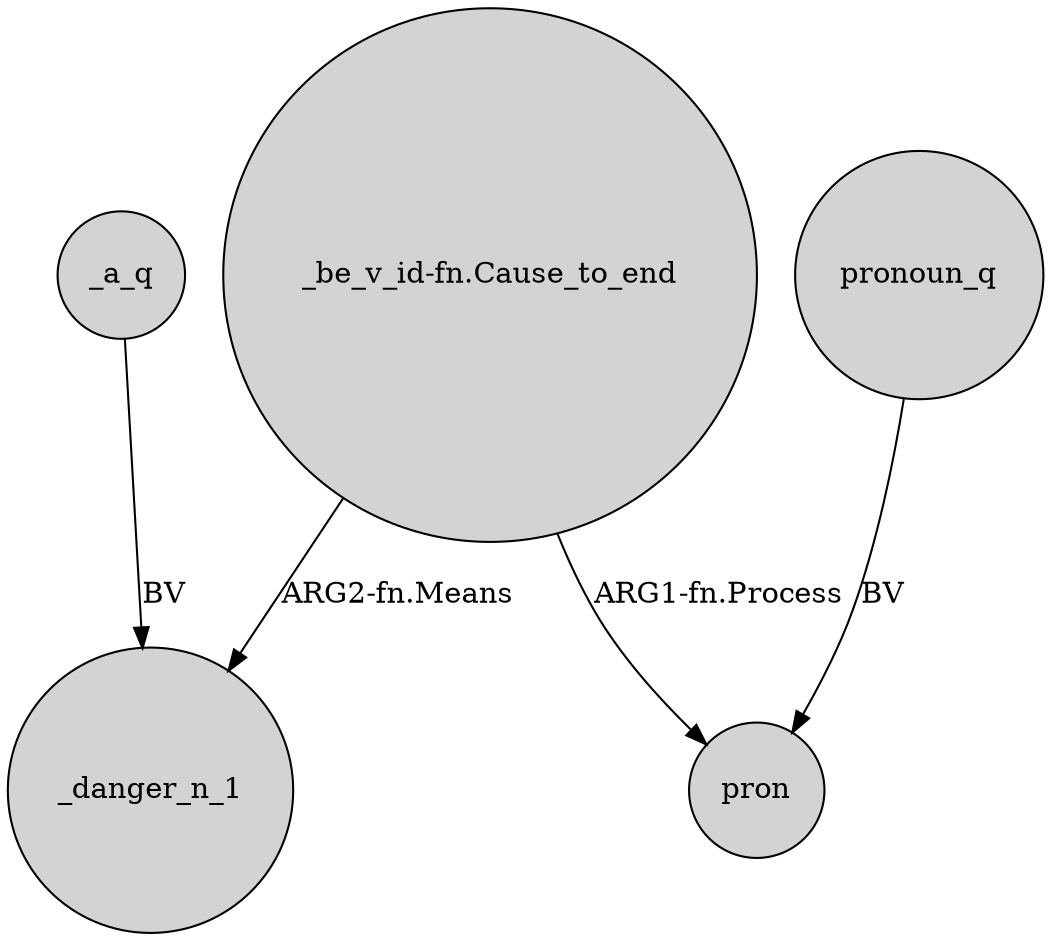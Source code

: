 digraph {
	node [shape=circle style=filled]
	"_be_v_id-fn.Cause_to_end" -> _danger_n_1 [label="ARG2-fn.Means"]
	"_be_v_id-fn.Cause_to_end" -> pron [label="ARG1-fn.Process"]
	pronoun_q -> pron [label=BV]
	_a_q -> _danger_n_1 [label=BV]
}
